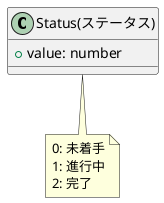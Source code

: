 @startuml Status

class "Status(ステータス)" as Status {
    + value: number
}

note bottom of Status
    0: 未着手
    1: 進行中
    2: 完了
end note

@enduml